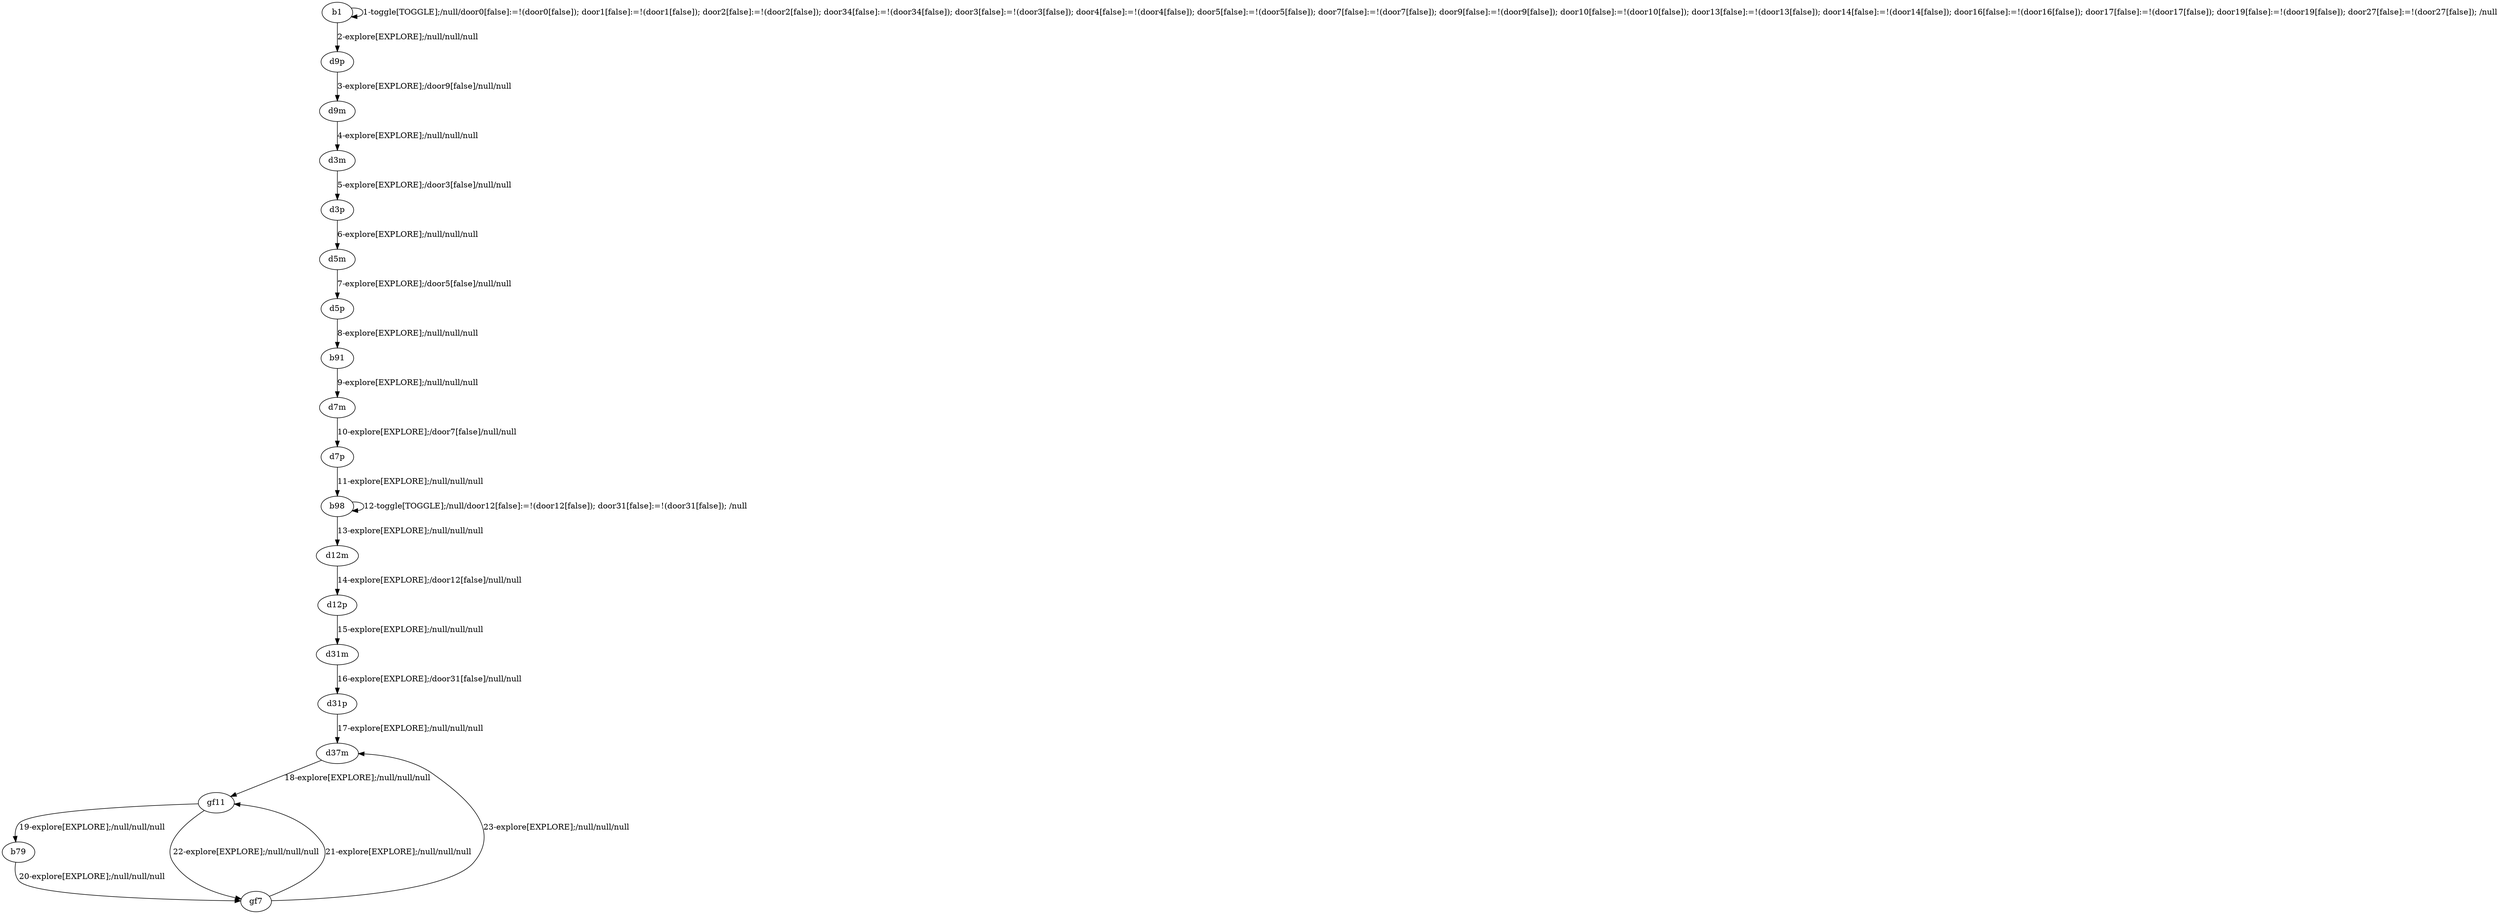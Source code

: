 # Total number of goals covered by this test: 3
# b79 --> gf7
# gf11 --> b79
# gf7 --> gf11

digraph g {
"b1" -> "b1" [label = "1-toggle[TOGGLE];/null/door0[false]:=!(door0[false]); door1[false]:=!(door1[false]); door2[false]:=!(door2[false]); door34[false]:=!(door34[false]); door3[false]:=!(door3[false]); door4[false]:=!(door4[false]); door5[false]:=!(door5[false]); door7[false]:=!(door7[false]); door9[false]:=!(door9[false]); door10[false]:=!(door10[false]); door13[false]:=!(door13[false]); door14[false]:=!(door14[false]); door16[false]:=!(door16[false]); door17[false]:=!(door17[false]); door19[false]:=!(door19[false]); door27[false]:=!(door27[false]); /null"];
"b1" -> "d9p" [label = "2-explore[EXPLORE];/null/null/null"];
"d9p" -> "d9m" [label = "3-explore[EXPLORE];/door9[false]/null/null"];
"d9m" -> "d3m" [label = "4-explore[EXPLORE];/null/null/null"];
"d3m" -> "d3p" [label = "5-explore[EXPLORE];/door3[false]/null/null"];
"d3p" -> "d5m" [label = "6-explore[EXPLORE];/null/null/null"];
"d5m" -> "d5p" [label = "7-explore[EXPLORE];/door5[false]/null/null"];
"d5p" -> "b91" [label = "8-explore[EXPLORE];/null/null/null"];
"b91" -> "d7m" [label = "9-explore[EXPLORE];/null/null/null"];
"d7m" -> "d7p" [label = "10-explore[EXPLORE];/door7[false]/null/null"];
"d7p" -> "b98" [label = "11-explore[EXPLORE];/null/null/null"];
"b98" -> "b98" [label = "12-toggle[TOGGLE];/null/door12[false]:=!(door12[false]); door31[false]:=!(door31[false]); /null"];
"b98" -> "d12m" [label = "13-explore[EXPLORE];/null/null/null"];
"d12m" -> "d12p" [label = "14-explore[EXPLORE];/door12[false]/null/null"];
"d12p" -> "d31m" [label = "15-explore[EXPLORE];/null/null/null"];
"d31m" -> "d31p" [label = "16-explore[EXPLORE];/door31[false]/null/null"];
"d31p" -> "d37m" [label = "17-explore[EXPLORE];/null/null/null"];
"d37m" -> "gf11" [label = "18-explore[EXPLORE];/null/null/null"];
"gf11" -> "b79" [label = "19-explore[EXPLORE];/null/null/null"];
"b79" -> "gf7" [label = "20-explore[EXPLORE];/null/null/null"];
"gf7" -> "gf11" [label = "21-explore[EXPLORE];/null/null/null"];
"gf11" -> "gf7" [label = "22-explore[EXPLORE];/null/null/null"];
"gf7" -> "d37m" [label = "23-explore[EXPLORE];/null/null/null"];
}